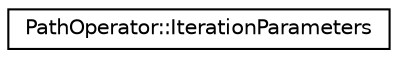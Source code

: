 digraph "Graphical Class Hierarchy"
{
 // LATEX_PDF_SIZE
  edge [fontname="Helvetica",fontsize="10",labelfontname="Helvetica",labelfontsize="10"];
  node [fontname="Helvetica",fontsize="10",shape=record];
  rankdir="LR";
  Node0 [label="PathOperator::IterationParameters",height=0.2,width=0.4,color="black", fillcolor="white", style="filled",URL="$structoperations__research_1_1_path_operator_1_1_iteration_parameters.html",tooltip="Set of parameters used to configure how the neighnorhood is traversed."];
}
